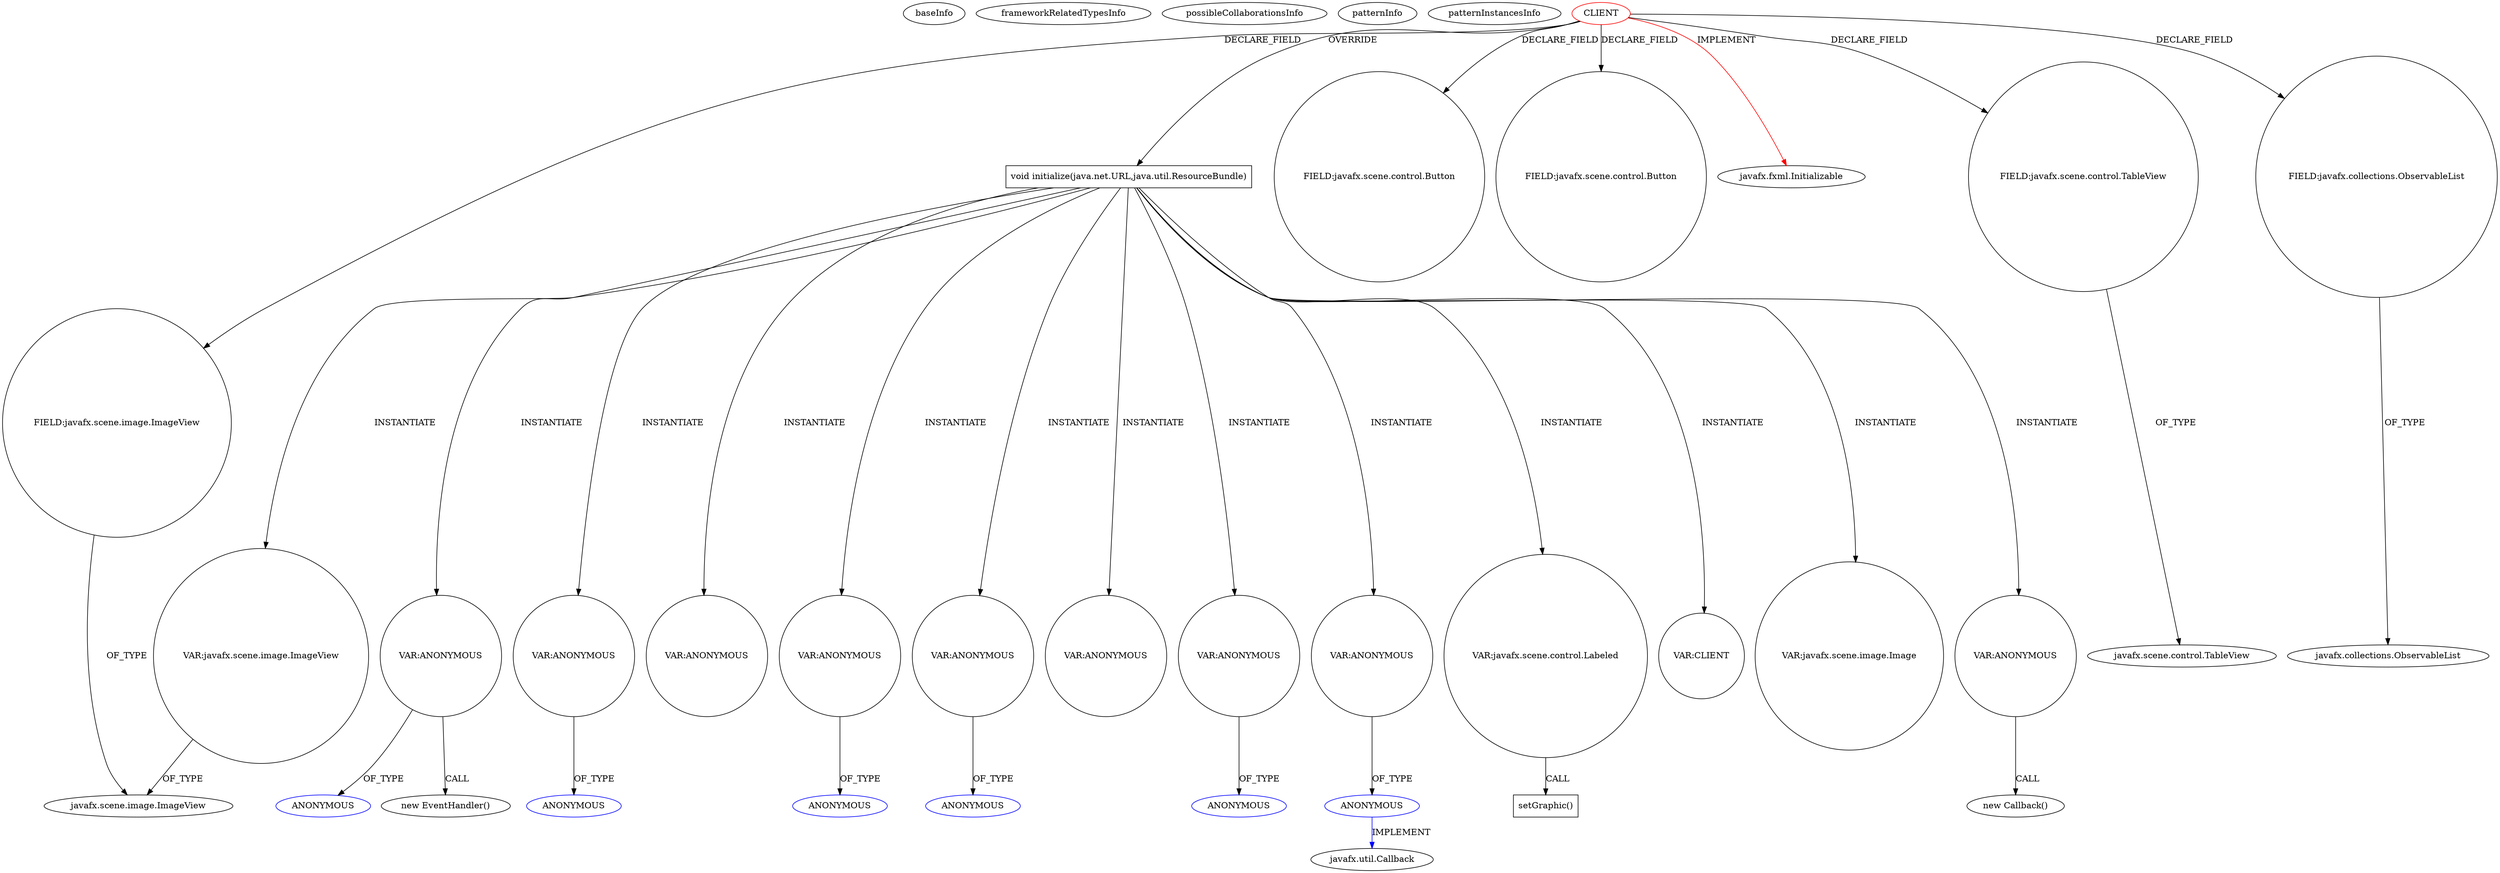 digraph {
baseInfo[graphId=1518,category="pattern",isAnonymous=false,possibleRelation=true]
frameworkRelatedTypesInfo[0="javafx.fxml.Initializable"]
possibleCollaborationsInfo[0="1518~INSTANTIATION-OVERRIDING_METHOD_DECLARATION-~javafx.fxml.Initializable ~javafx.util.Callback ~false~true"]
patternInfo[frequency=2.0,patternRootClient=0]
patternInstancesInfo[0="geyrix57-Proyecto_1_Bases~/geyrix57-Proyecto_1_Bases/Proyecto_1_Bases-master/src/Control/ControlLog.java~ControlLog~2710",1="hock323-eventManager~/hock323-eventManager/EventManager-master/src/eventManager/controller/pokerTournament/TournamentController.java~TournamentController~3009"]
294[label="new Callback()",vertexType="CONSTRUCTOR_CALL",isFrameworkType=false]
295[label="VAR:ANONYMOUS",vertexType="VARIABLE_EXPRESION",isFrameworkType=false,shape=circle]
40[label="void initialize(java.net.URL,java.util.ResourceBundle)",vertexType="OVERRIDING_METHOD_DECLARATION",isFrameworkType=false,shape=box]
0[label="CLIENT",vertexType="ROOT_CLIENT_CLASS_DECLARATION",isFrameworkType=false,color=red]
30[label="FIELD:javafx.scene.control.Button",vertexType="FIELD_DECLARATION",isFrameworkType=false,shape=circle]
20[label="FIELD:javafx.scene.control.Button",vertexType="FIELD_DECLARATION",isFrameworkType=false,shape=circle]
112[label="VAR:javafx.scene.image.ImageView",vertexType="VARIABLE_EXPRESION",isFrameworkType=false,shape=circle]
27[label="javafx.scene.image.ImageView",vertexType="FRAMEWORK_CLASS_TYPE",isFrameworkType=false]
54[label="VAR:ANONYMOUS",vertexType="VARIABLE_EXPRESION",isFrameworkType=false,shape=circle]
299[label="VAR:ANONYMOUS",vertexType="VARIABLE_EXPRESION",isFrameworkType=false,shape=circle]
172[label="VAR:ANONYMOUS",vertexType="VARIABLE_EXPRESION",isFrameworkType=false,shape=circle]
230[label="VAR:ANONYMOUS",vertexType="VARIABLE_EXPRESION",isFrameworkType=false,shape=circle]
176[label="VAR:ANONYMOUS",vertexType="VARIABLE_EXPRESION",isFrameworkType=false,shape=circle]
96[label="VAR:ANONYMOUS",vertexType="VARIABLE_EXPRESION",isFrameworkType=false,shape=circle]
100[label="VAR:ANONYMOUS",vertexType="VARIABLE_EXPRESION",isFrameworkType=false,shape=circle]
226[label="VAR:ANONYMOUS",vertexType="VARIABLE_EXPRESION",isFrameworkType=false,shape=circle]
1[label="javafx.fxml.Initializable",vertexType="FRAMEWORK_INTERFACE_TYPE",isFrameworkType=false]
153[label="VAR:javafx.scene.control.Labeled",vertexType="VARIABLE_EXPRESION",isFrameworkType=false,shape=circle]
34[label="FIELD:javafx.scene.control.TableView",vertexType="FIELD_DECLARATION",isFrameworkType=false,shape=circle]
26[label="FIELD:javafx.scene.image.ImageView",vertexType="FIELD_DECLARATION",isFrameworkType=false,shape=circle]
227[label="ANONYMOUS",vertexType="REFERENCE_ANONYMOUS_DECLARATION",isFrameworkType=false,color=blue]
98[label="javafx.util.Callback",vertexType="FRAMEWORK_INTERFACE_TYPE",isFrameworkType=false]
177[label="ANONYMOUS",vertexType="REFERENCE_ANONYMOUS_DECLARATION",isFrameworkType=false,color=blue]
101[label="ANONYMOUS",vertexType="REFERENCE_ANONYMOUS_DECLARATION",isFrameworkType=false,color=blue]
231[label="ANONYMOUS",vertexType="REFERENCE_ANONYMOUS_DECLARATION",isFrameworkType=false,color=blue]
55[label="ANONYMOUS",vertexType="REFERENCE_ANONYMOUS_DECLARATION",isFrameworkType=false,color=blue]
300[label="ANONYMOUS",vertexType="REFERENCE_ANONYMOUS_DECLARATION",isFrameworkType=false,color=blue]
53[label="new EventHandler()",vertexType="CONSTRUCTOR_CALL",isFrameworkType=false]
35[label="javafx.scene.control.TableView",vertexType="FRAMEWORK_CLASS_TYPE",isFrameworkType=false]
309[label="VAR:CLIENT",vertexType="VARIABLE_EXPRESION",isFrameworkType=false,shape=circle]
22[label="FIELD:javafx.collections.ObservableList",vertexType="FIELD_DECLARATION",isFrameworkType=false,shape=circle]
23[label="javafx.collections.ObservableList",vertexType="FRAMEWORK_INTERFACE_TYPE",isFrameworkType=false]
207[label="setGraphic()",vertexType="INSIDE_CALL",isFrameworkType=false,shape=box]
146[label="VAR:javafx.scene.image.Image",vertexType="VARIABLE_EXPRESION",isFrameworkType=false,shape=circle]
40->153[label="INSTANTIATE"]
40->172[label="INSTANTIATE"]
54->55[label="OF_TYPE"]
40->112[label="INSTANTIATE"]
40->230[label="INSTANTIATE"]
0->1[label="IMPLEMENT",color=red]
295->294[label="CALL"]
0->40[label="OVERRIDE"]
40->96[label="INSTANTIATE"]
40->176[label="INSTANTIATE"]
112->27[label="OF_TYPE"]
26->27[label="OF_TYPE"]
40->299[label="INSTANTIATE"]
176->177[label="OF_TYPE"]
40->100[label="INSTANTIATE"]
0->30[label="DECLARE_FIELD"]
22->23[label="OF_TYPE"]
0->22[label="DECLARE_FIELD"]
0->34[label="DECLARE_FIELD"]
100->101[label="OF_TYPE"]
227->98[label="IMPLEMENT",color=blue]
54->53[label="CALL"]
299->300[label="OF_TYPE"]
40->146[label="INSTANTIATE"]
40->226[label="INSTANTIATE"]
230->231[label="OF_TYPE"]
40->295[label="INSTANTIATE"]
40->54[label="INSTANTIATE"]
153->207[label="CALL"]
226->227[label="OF_TYPE"]
0->20[label="DECLARE_FIELD"]
34->35[label="OF_TYPE"]
0->26[label="DECLARE_FIELD"]
40->309[label="INSTANTIATE"]
}
